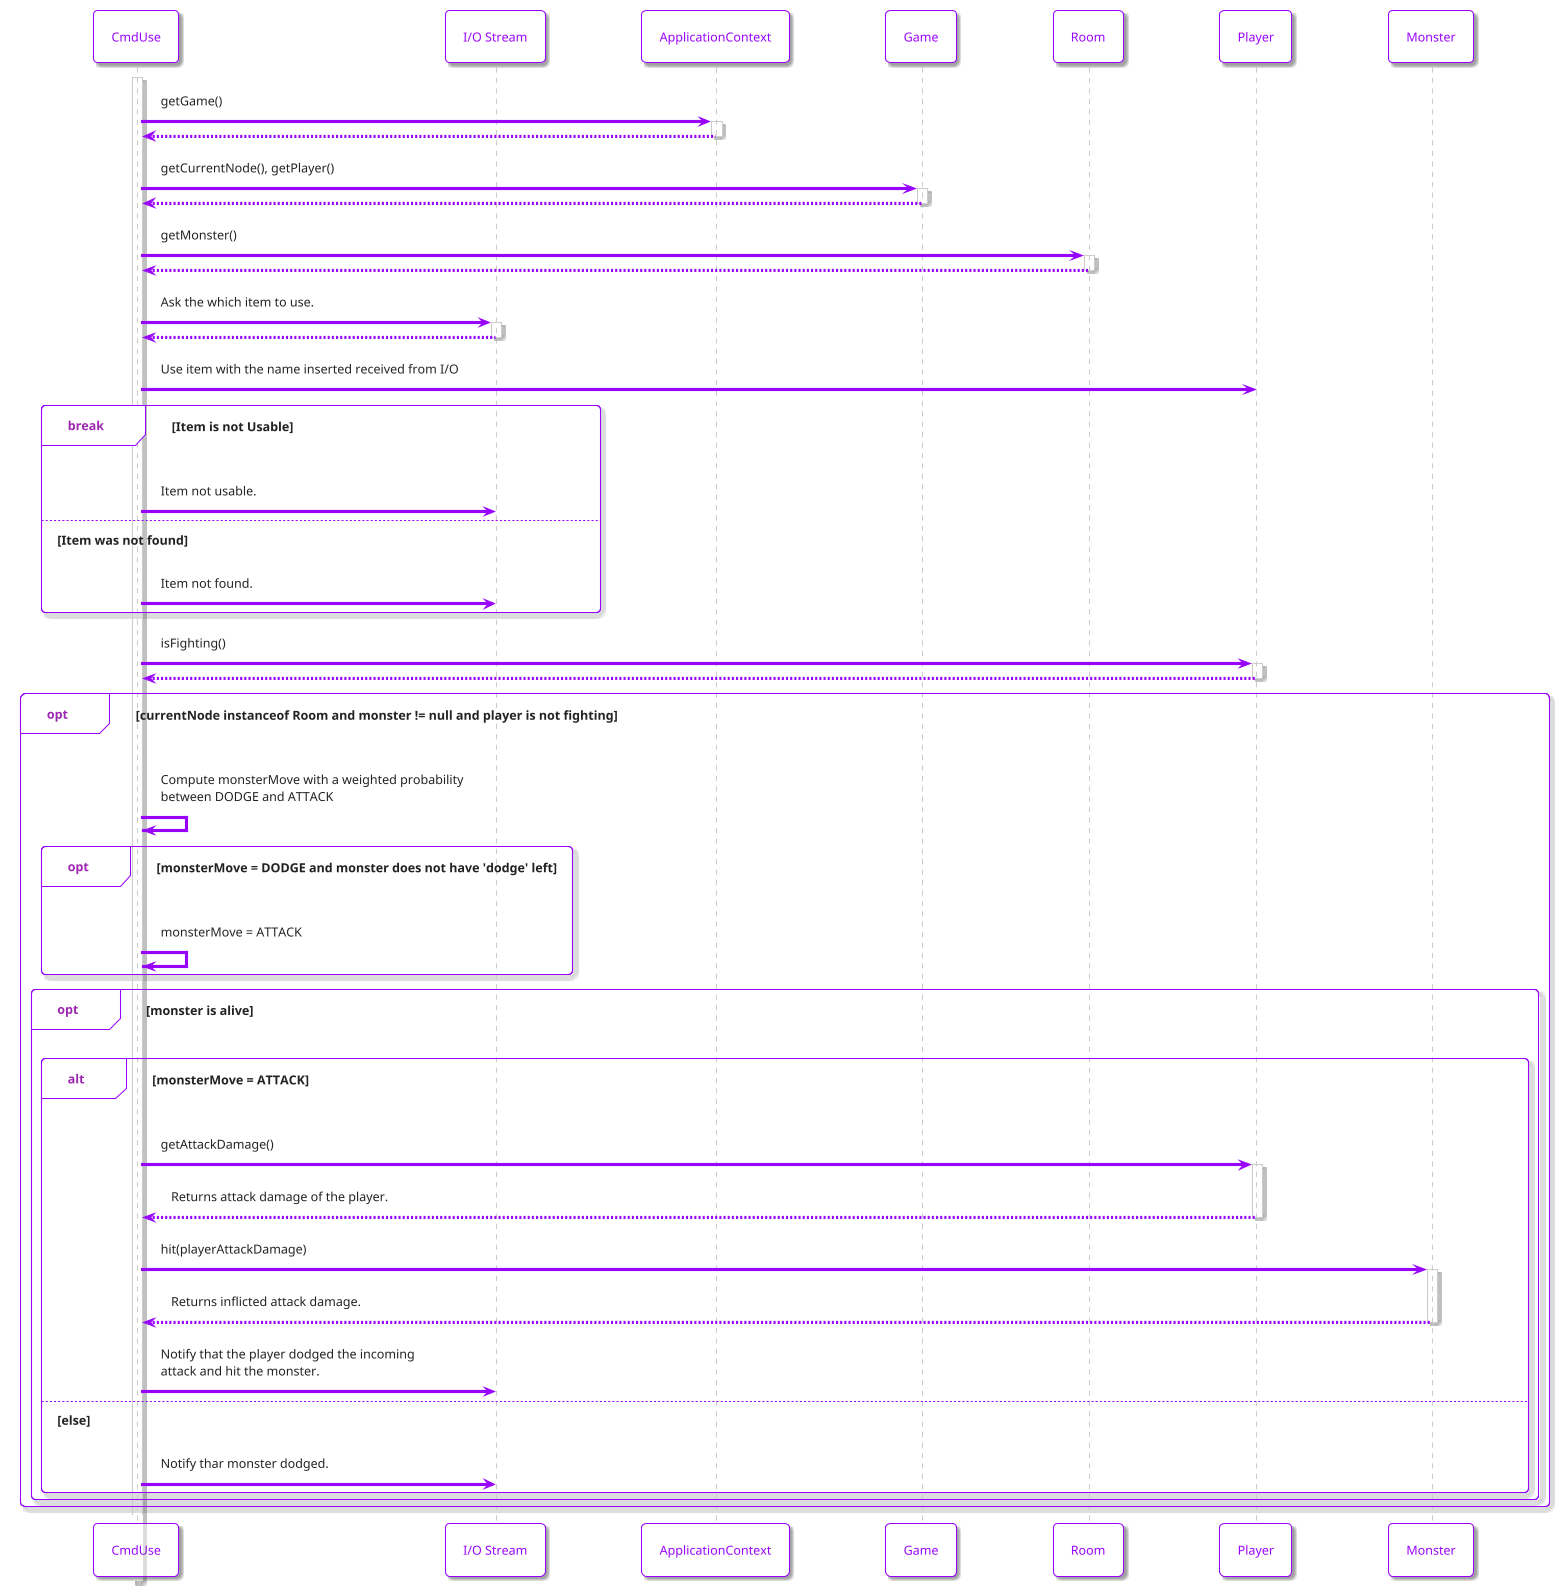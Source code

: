@startuml
!theme materia-outline

skinparam ArrowColor #9803fc
skinparam BackgroundColor #FFFFFF
skinparam ArrowColor #9803fc
skinparam ActorBorderColor #9803fc
skinparam ActorFontColor #9803fc
skinparam ActorBackgroundColor #9803fc
skinparam ParticipantFontColor #9803fc
skinparam ParticipantBorderColor #9803fc
skinparam ParticipantBackgroundColor #FFFFFF
skinparam {
 SequenceGroupBorderColor #9803fc
}


participant CmdUse
participant "I/O Stream"
participant ApplicationContext
participant Game
participant Room
participant Player
participant Monster

CmdUse++

CmdUse -> ApplicationContext++: getGame()
ApplicationContext --> CmdUse
ApplicationContext--

CmdUse -> Game++: getCurrentNode(), getPlayer()
Game --> CmdUse
Game--

CmdUse -> Room++: getMonster()
Room --> CmdUse
Room--

CmdUse -> "I/O Stream": Ask the which item to use.
activate "I/O Stream"
"I/O Stream" --> CmdUse
deactivate "I/O Stream"

CmdUse -> Player: Use item with the name inserted received from I/O

break Item is not Usable
    CmdUse -> "I/O Stream": Item not usable.
else Item was not found
    CmdUse -> "I/O Stream": Item not found.
end

CmdUse -> Player++: isFighting()
Player --> CmdUse
Player--

opt currentNode instanceof Room and monster != null and player is not fighting
    CmdUse -> CmdUse: Compute monsterMove with a weighted probability\nbetween DODGE and ATTACK

    opt monsterMove = DODGE and monster does not have 'dodge' left
        CmdUse -> CmdUse : monsterMove = ATTACK
    end

    opt monster is alive
        alt monsterMove = ATTACK
            CmdUse -> Player++: getAttackDamage()
            Player --> CmdUse: Returns attack damage of the player.
            Player--

            CmdUse -> Monster++: hit(playerAttackDamage)
            Monster --> CmdUse: Returns inflicted attack damage.
            Monster--

            CmdUse -> "I/O Stream": Notify that the player dodged the incoming\nattack and hit the monster.

        else else
            CmdUse -> "I/O Stream": Notify thar monster dodged.
        end
    end
end





@enduml